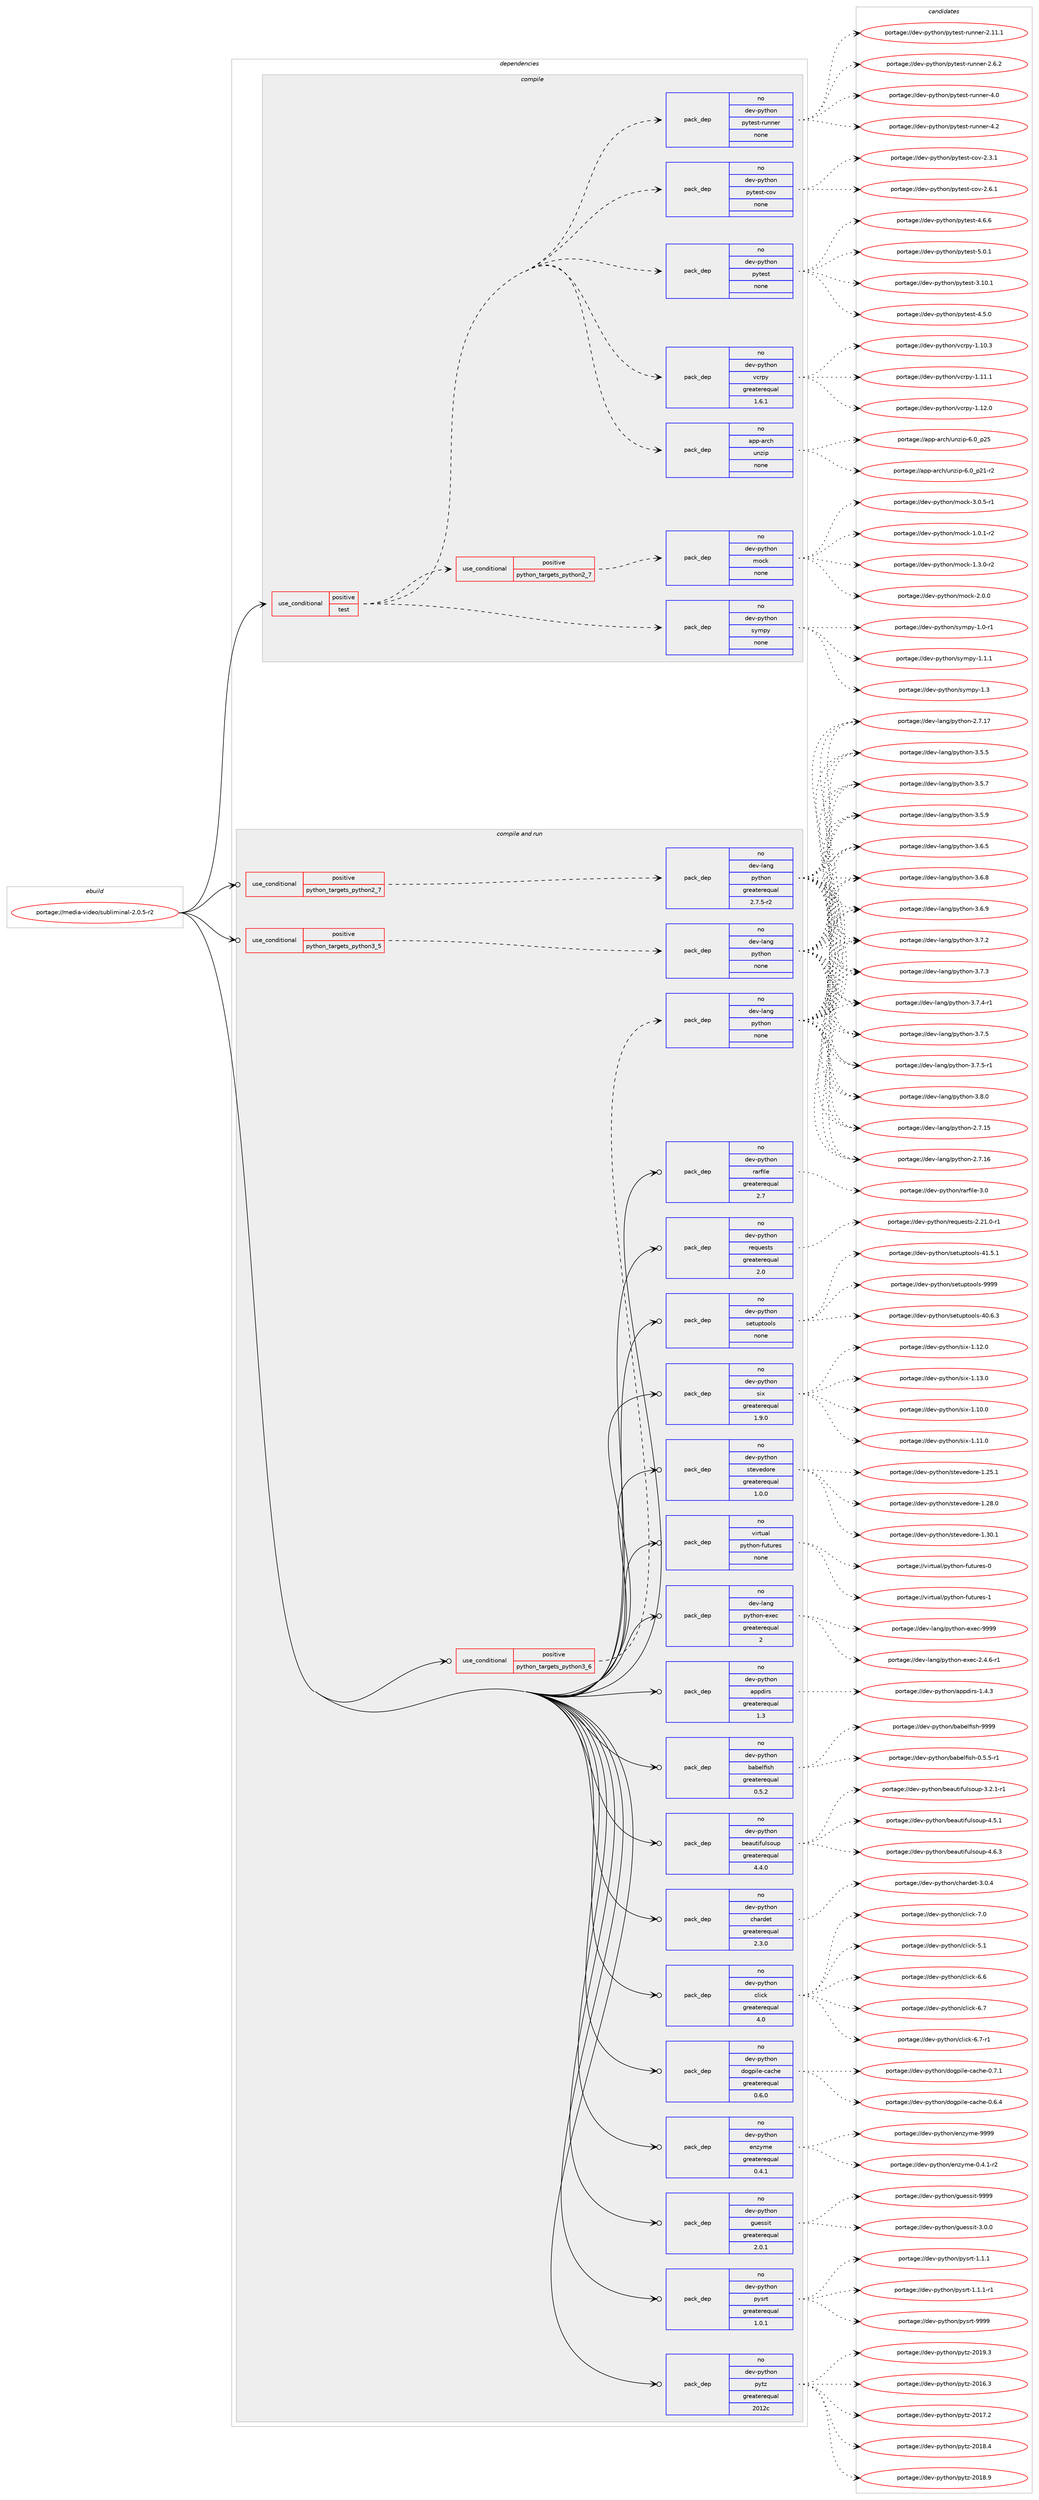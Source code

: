 digraph prolog {

# *************
# Graph options
# *************

newrank=true;
concentrate=true;
compound=true;
graph [rankdir=LR,fontname=Helvetica,fontsize=10,ranksep=1.5];#, ranksep=2.5, nodesep=0.2];
edge  [arrowhead=vee];
node  [fontname=Helvetica,fontsize=10];

# **********
# The ebuild
# **********

subgraph cluster_leftcol {
color=gray;
rank=same;
label=<<i>ebuild</i>>;
id [label="portage://media-video/subliminal-2.0.5-r2", color=red, width=4, href="../media-video/subliminal-2.0.5-r2.svg"];
}

# ****************
# The dependencies
# ****************

subgraph cluster_midcol {
color=gray;
label=<<i>dependencies</i>>;
subgraph cluster_compile {
fillcolor="#eeeeee";
style=filled;
label=<<i>compile</i>>;
subgraph cond85599 {
dependency343316 [label=<<TABLE BORDER="0" CELLBORDER="1" CELLSPACING="0" CELLPADDING="4"><TR><TD ROWSPAN="3" CELLPADDING="10">use_conditional</TD></TR><TR><TD>positive</TD></TR><TR><TD>test</TD></TR></TABLE>>, shape=none, color=red];
subgraph pack252090 {
dependency343317 [label=<<TABLE BORDER="0" CELLBORDER="1" CELLSPACING="0" CELLPADDING="4" WIDTH="220"><TR><TD ROWSPAN="6" CELLPADDING="30">pack_dep</TD></TR><TR><TD WIDTH="110">no</TD></TR><TR><TD>app-arch</TD></TR><TR><TD>unzip</TD></TR><TR><TD>none</TD></TR><TR><TD></TD></TR></TABLE>>, shape=none, color=blue];
}
dependency343316:e -> dependency343317:w [weight=20,style="dashed",arrowhead="vee"];
subgraph pack252091 {
dependency343318 [label=<<TABLE BORDER="0" CELLBORDER="1" CELLSPACING="0" CELLPADDING="4" WIDTH="220"><TR><TD ROWSPAN="6" CELLPADDING="30">pack_dep</TD></TR><TR><TD WIDTH="110">no</TD></TR><TR><TD>dev-python</TD></TR><TR><TD>vcrpy</TD></TR><TR><TD>greaterequal</TD></TR><TR><TD>1.6.1</TD></TR></TABLE>>, shape=none, color=blue];
}
dependency343316:e -> dependency343318:w [weight=20,style="dashed",arrowhead="vee"];
subgraph pack252092 {
dependency343319 [label=<<TABLE BORDER="0" CELLBORDER="1" CELLSPACING="0" CELLPADDING="4" WIDTH="220"><TR><TD ROWSPAN="6" CELLPADDING="30">pack_dep</TD></TR><TR><TD WIDTH="110">no</TD></TR><TR><TD>dev-python</TD></TR><TR><TD>pytest</TD></TR><TR><TD>none</TD></TR><TR><TD></TD></TR></TABLE>>, shape=none, color=blue];
}
dependency343316:e -> dependency343319:w [weight=20,style="dashed",arrowhead="vee"];
subgraph pack252093 {
dependency343320 [label=<<TABLE BORDER="0" CELLBORDER="1" CELLSPACING="0" CELLPADDING="4" WIDTH="220"><TR><TD ROWSPAN="6" CELLPADDING="30">pack_dep</TD></TR><TR><TD WIDTH="110">no</TD></TR><TR><TD>dev-python</TD></TR><TR><TD>pytest-cov</TD></TR><TR><TD>none</TD></TR><TR><TD></TD></TR></TABLE>>, shape=none, color=blue];
}
dependency343316:e -> dependency343320:w [weight=20,style="dashed",arrowhead="vee"];
subgraph pack252094 {
dependency343321 [label=<<TABLE BORDER="0" CELLBORDER="1" CELLSPACING="0" CELLPADDING="4" WIDTH="220"><TR><TD ROWSPAN="6" CELLPADDING="30">pack_dep</TD></TR><TR><TD WIDTH="110">no</TD></TR><TR><TD>dev-python</TD></TR><TR><TD>pytest-runner</TD></TR><TR><TD>none</TD></TR><TR><TD></TD></TR></TABLE>>, shape=none, color=blue];
}
dependency343316:e -> dependency343321:w [weight=20,style="dashed",arrowhead="vee"];
subgraph pack252095 {
dependency343322 [label=<<TABLE BORDER="0" CELLBORDER="1" CELLSPACING="0" CELLPADDING="4" WIDTH="220"><TR><TD ROWSPAN="6" CELLPADDING="30">pack_dep</TD></TR><TR><TD WIDTH="110">no</TD></TR><TR><TD>dev-python</TD></TR><TR><TD>sympy</TD></TR><TR><TD>none</TD></TR><TR><TD></TD></TR></TABLE>>, shape=none, color=blue];
}
dependency343316:e -> dependency343322:w [weight=20,style="dashed",arrowhead="vee"];
subgraph cond85600 {
dependency343323 [label=<<TABLE BORDER="0" CELLBORDER="1" CELLSPACING="0" CELLPADDING="4"><TR><TD ROWSPAN="3" CELLPADDING="10">use_conditional</TD></TR><TR><TD>positive</TD></TR><TR><TD>python_targets_python2_7</TD></TR></TABLE>>, shape=none, color=red];
subgraph pack252096 {
dependency343324 [label=<<TABLE BORDER="0" CELLBORDER="1" CELLSPACING="0" CELLPADDING="4" WIDTH="220"><TR><TD ROWSPAN="6" CELLPADDING="30">pack_dep</TD></TR><TR><TD WIDTH="110">no</TD></TR><TR><TD>dev-python</TD></TR><TR><TD>mock</TD></TR><TR><TD>none</TD></TR><TR><TD></TD></TR></TABLE>>, shape=none, color=blue];
}
dependency343323:e -> dependency343324:w [weight=20,style="dashed",arrowhead="vee"];
}
dependency343316:e -> dependency343323:w [weight=20,style="dashed",arrowhead="vee"];
}
id:e -> dependency343316:w [weight=20,style="solid",arrowhead="vee"];
}
subgraph cluster_compileandrun {
fillcolor="#eeeeee";
style=filled;
label=<<i>compile and run</i>>;
subgraph cond85601 {
dependency343325 [label=<<TABLE BORDER="0" CELLBORDER="1" CELLSPACING="0" CELLPADDING="4"><TR><TD ROWSPAN="3" CELLPADDING="10">use_conditional</TD></TR><TR><TD>positive</TD></TR><TR><TD>python_targets_python2_7</TD></TR></TABLE>>, shape=none, color=red];
subgraph pack252097 {
dependency343326 [label=<<TABLE BORDER="0" CELLBORDER="1" CELLSPACING="0" CELLPADDING="4" WIDTH="220"><TR><TD ROWSPAN="6" CELLPADDING="30">pack_dep</TD></TR><TR><TD WIDTH="110">no</TD></TR><TR><TD>dev-lang</TD></TR><TR><TD>python</TD></TR><TR><TD>greaterequal</TD></TR><TR><TD>2.7.5-r2</TD></TR></TABLE>>, shape=none, color=blue];
}
dependency343325:e -> dependency343326:w [weight=20,style="dashed",arrowhead="vee"];
}
id:e -> dependency343325:w [weight=20,style="solid",arrowhead="odotvee"];
subgraph cond85602 {
dependency343327 [label=<<TABLE BORDER="0" CELLBORDER="1" CELLSPACING="0" CELLPADDING="4"><TR><TD ROWSPAN="3" CELLPADDING="10">use_conditional</TD></TR><TR><TD>positive</TD></TR><TR><TD>python_targets_python3_5</TD></TR></TABLE>>, shape=none, color=red];
subgraph pack252098 {
dependency343328 [label=<<TABLE BORDER="0" CELLBORDER="1" CELLSPACING="0" CELLPADDING="4" WIDTH="220"><TR><TD ROWSPAN="6" CELLPADDING="30">pack_dep</TD></TR><TR><TD WIDTH="110">no</TD></TR><TR><TD>dev-lang</TD></TR><TR><TD>python</TD></TR><TR><TD>none</TD></TR><TR><TD></TD></TR></TABLE>>, shape=none, color=blue];
}
dependency343327:e -> dependency343328:w [weight=20,style="dashed",arrowhead="vee"];
}
id:e -> dependency343327:w [weight=20,style="solid",arrowhead="odotvee"];
subgraph cond85603 {
dependency343329 [label=<<TABLE BORDER="0" CELLBORDER="1" CELLSPACING="0" CELLPADDING="4"><TR><TD ROWSPAN="3" CELLPADDING="10">use_conditional</TD></TR><TR><TD>positive</TD></TR><TR><TD>python_targets_python3_6</TD></TR></TABLE>>, shape=none, color=red];
subgraph pack252099 {
dependency343330 [label=<<TABLE BORDER="0" CELLBORDER="1" CELLSPACING="0" CELLPADDING="4" WIDTH="220"><TR><TD ROWSPAN="6" CELLPADDING="30">pack_dep</TD></TR><TR><TD WIDTH="110">no</TD></TR><TR><TD>dev-lang</TD></TR><TR><TD>python</TD></TR><TR><TD>none</TD></TR><TR><TD></TD></TR></TABLE>>, shape=none, color=blue];
}
dependency343329:e -> dependency343330:w [weight=20,style="dashed",arrowhead="vee"];
}
id:e -> dependency343329:w [weight=20,style="solid",arrowhead="odotvee"];
subgraph pack252100 {
dependency343331 [label=<<TABLE BORDER="0" CELLBORDER="1" CELLSPACING="0" CELLPADDING="4" WIDTH="220"><TR><TD ROWSPAN="6" CELLPADDING="30">pack_dep</TD></TR><TR><TD WIDTH="110">no</TD></TR><TR><TD>dev-lang</TD></TR><TR><TD>python-exec</TD></TR><TR><TD>greaterequal</TD></TR><TR><TD>2</TD></TR></TABLE>>, shape=none, color=blue];
}
id:e -> dependency343331:w [weight=20,style="solid",arrowhead="odotvee"];
subgraph pack252101 {
dependency343332 [label=<<TABLE BORDER="0" CELLBORDER="1" CELLSPACING="0" CELLPADDING="4" WIDTH="220"><TR><TD ROWSPAN="6" CELLPADDING="30">pack_dep</TD></TR><TR><TD WIDTH="110">no</TD></TR><TR><TD>dev-python</TD></TR><TR><TD>appdirs</TD></TR><TR><TD>greaterequal</TD></TR><TR><TD>1.3</TD></TR></TABLE>>, shape=none, color=blue];
}
id:e -> dependency343332:w [weight=20,style="solid",arrowhead="odotvee"];
subgraph pack252102 {
dependency343333 [label=<<TABLE BORDER="0" CELLBORDER="1" CELLSPACING="0" CELLPADDING="4" WIDTH="220"><TR><TD ROWSPAN="6" CELLPADDING="30">pack_dep</TD></TR><TR><TD WIDTH="110">no</TD></TR><TR><TD>dev-python</TD></TR><TR><TD>babelfish</TD></TR><TR><TD>greaterequal</TD></TR><TR><TD>0.5.2</TD></TR></TABLE>>, shape=none, color=blue];
}
id:e -> dependency343333:w [weight=20,style="solid",arrowhead="odotvee"];
subgraph pack252103 {
dependency343334 [label=<<TABLE BORDER="0" CELLBORDER="1" CELLSPACING="0" CELLPADDING="4" WIDTH="220"><TR><TD ROWSPAN="6" CELLPADDING="30">pack_dep</TD></TR><TR><TD WIDTH="110">no</TD></TR><TR><TD>dev-python</TD></TR><TR><TD>beautifulsoup</TD></TR><TR><TD>greaterequal</TD></TR><TR><TD>4.4.0</TD></TR></TABLE>>, shape=none, color=blue];
}
id:e -> dependency343334:w [weight=20,style="solid",arrowhead="odotvee"];
subgraph pack252104 {
dependency343335 [label=<<TABLE BORDER="0" CELLBORDER="1" CELLSPACING="0" CELLPADDING="4" WIDTH="220"><TR><TD ROWSPAN="6" CELLPADDING="30">pack_dep</TD></TR><TR><TD WIDTH="110">no</TD></TR><TR><TD>dev-python</TD></TR><TR><TD>chardet</TD></TR><TR><TD>greaterequal</TD></TR><TR><TD>2.3.0</TD></TR></TABLE>>, shape=none, color=blue];
}
id:e -> dependency343335:w [weight=20,style="solid",arrowhead="odotvee"];
subgraph pack252105 {
dependency343336 [label=<<TABLE BORDER="0" CELLBORDER="1" CELLSPACING="0" CELLPADDING="4" WIDTH="220"><TR><TD ROWSPAN="6" CELLPADDING="30">pack_dep</TD></TR><TR><TD WIDTH="110">no</TD></TR><TR><TD>dev-python</TD></TR><TR><TD>click</TD></TR><TR><TD>greaterequal</TD></TR><TR><TD>4.0</TD></TR></TABLE>>, shape=none, color=blue];
}
id:e -> dependency343336:w [weight=20,style="solid",arrowhead="odotvee"];
subgraph pack252106 {
dependency343337 [label=<<TABLE BORDER="0" CELLBORDER="1" CELLSPACING="0" CELLPADDING="4" WIDTH="220"><TR><TD ROWSPAN="6" CELLPADDING="30">pack_dep</TD></TR><TR><TD WIDTH="110">no</TD></TR><TR><TD>dev-python</TD></TR><TR><TD>dogpile-cache</TD></TR><TR><TD>greaterequal</TD></TR><TR><TD>0.6.0</TD></TR></TABLE>>, shape=none, color=blue];
}
id:e -> dependency343337:w [weight=20,style="solid",arrowhead="odotvee"];
subgraph pack252107 {
dependency343338 [label=<<TABLE BORDER="0" CELLBORDER="1" CELLSPACING="0" CELLPADDING="4" WIDTH="220"><TR><TD ROWSPAN="6" CELLPADDING="30">pack_dep</TD></TR><TR><TD WIDTH="110">no</TD></TR><TR><TD>dev-python</TD></TR><TR><TD>enzyme</TD></TR><TR><TD>greaterequal</TD></TR><TR><TD>0.4.1</TD></TR></TABLE>>, shape=none, color=blue];
}
id:e -> dependency343338:w [weight=20,style="solid",arrowhead="odotvee"];
subgraph pack252108 {
dependency343339 [label=<<TABLE BORDER="0" CELLBORDER="1" CELLSPACING="0" CELLPADDING="4" WIDTH="220"><TR><TD ROWSPAN="6" CELLPADDING="30">pack_dep</TD></TR><TR><TD WIDTH="110">no</TD></TR><TR><TD>dev-python</TD></TR><TR><TD>guessit</TD></TR><TR><TD>greaterequal</TD></TR><TR><TD>2.0.1</TD></TR></TABLE>>, shape=none, color=blue];
}
id:e -> dependency343339:w [weight=20,style="solid",arrowhead="odotvee"];
subgraph pack252109 {
dependency343340 [label=<<TABLE BORDER="0" CELLBORDER="1" CELLSPACING="0" CELLPADDING="4" WIDTH="220"><TR><TD ROWSPAN="6" CELLPADDING="30">pack_dep</TD></TR><TR><TD WIDTH="110">no</TD></TR><TR><TD>dev-python</TD></TR><TR><TD>pysrt</TD></TR><TR><TD>greaterequal</TD></TR><TR><TD>1.0.1</TD></TR></TABLE>>, shape=none, color=blue];
}
id:e -> dependency343340:w [weight=20,style="solid",arrowhead="odotvee"];
subgraph pack252110 {
dependency343341 [label=<<TABLE BORDER="0" CELLBORDER="1" CELLSPACING="0" CELLPADDING="4" WIDTH="220"><TR><TD ROWSPAN="6" CELLPADDING="30">pack_dep</TD></TR><TR><TD WIDTH="110">no</TD></TR><TR><TD>dev-python</TD></TR><TR><TD>pytz</TD></TR><TR><TD>greaterequal</TD></TR><TR><TD>2012c</TD></TR></TABLE>>, shape=none, color=blue];
}
id:e -> dependency343341:w [weight=20,style="solid",arrowhead="odotvee"];
subgraph pack252111 {
dependency343342 [label=<<TABLE BORDER="0" CELLBORDER="1" CELLSPACING="0" CELLPADDING="4" WIDTH="220"><TR><TD ROWSPAN="6" CELLPADDING="30">pack_dep</TD></TR><TR><TD WIDTH="110">no</TD></TR><TR><TD>dev-python</TD></TR><TR><TD>rarfile</TD></TR><TR><TD>greaterequal</TD></TR><TR><TD>2.7</TD></TR></TABLE>>, shape=none, color=blue];
}
id:e -> dependency343342:w [weight=20,style="solid",arrowhead="odotvee"];
subgraph pack252112 {
dependency343343 [label=<<TABLE BORDER="0" CELLBORDER="1" CELLSPACING="0" CELLPADDING="4" WIDTH="220"><TR><TD ROWSPAN="6" CELLPADDING="30">pack_dep</TD></TR><TR><TD WIDTH="110">no</TD></TR><TR><TD>dev-python</TD></TR><TR><TD>requests</TD></TR><TR><TD>greaterequal</TD></TR><TR><TD>2.0</TD></TR></TABLE>>, shape=none, color=blue];
}
id:e -> dependency343343:w [weight=20,style="solid",arrowhead="odotvee"];
subgraph pack252113 {
dependency343344 [label=<<TABLE BORDER="0" CELLBORDER="1" CELLSPACING="0" CELLPADDING="4" WIDTH="220"><TR><TD ROWSPAN="6" CELLPADDING="30">pack_dep</TD></TR><TR><TD WIDTH="110">no</TD></TR><TR><TD>dev-python</TD></TR><TR><TD>setuptools</TD></TR><TR><TD>none</TD></TR><TR><TD></TD></TR></TABLE>>, shape=none, color=blue];
}
id:e -> dependency343344:w [weight=20,style="solid",arrowhead="odotvee"];
subgraph pack252114 {
dependency343345 [label=<<TABLE BORDER="0" CELLBORDER="1" CELLSPACING="0" CELLPADDING="4" WIDTH="220"><TR><TD ROWSPAN="6" CELLPADDING="30">pack_dep</TD></TR><TR><TD WIDTH="110">no</TD></TR><TR><TD>dev-python</TD></TR><TR><TD>six</TD></TR><TR><TD>greaterequal</TD></TR><TR><TD>1.9.0</TD></TR></TABLE>>, shape=none, color=blue];
}
id:e -> dependency343345:w [weight=20,style="solid",arrowhead="odotvee"];
subgraph pack252115 {
dependency343346 [label=<<TABLE BORDER="0" CELLBORDER="1" CELLSPACING="0" CELLPADDING="4" WIDTH="220"><TR><TD ROWSPAN="6" CELLPADDING="30">pack_dep</TD></TR><TR><TD WIDTH="110">no</TD></TR><TR><TD>dev-python</TD></TR><TR><TD>stevedore</TD></TR><TR><TD>greaterequal</TD></TR><TR><TD>1.0.0</TD></TR></TABLE>>, shape=none, color=blue];
}
id:e -> dependency343346:w [weight=20,style="solid",arrowhead="odotvee"];
subgraph pack252116 {
dependency343347 [label=<<TABLE BORDER="0" CELLBORDER="1" CELLSPACING="0" CELLPADDING="4" WIDTH="220"><TR><TD ROWSPAN="6" CELLPADDING="30">pack_dep</TD></TR><TR><TD WIDTH="110">no</TD></TR><TR><TD>virtual</TD></TR><TR><TD>python-futures</TD></TR><TR><TD>none</TD></TR><TR><TD></TD></TR></TABLE>>, shape=none, color=blue];
}
id:e -> dependency343347:w [weight=20,style="solid",arrowhead="odotvee"];
}
subgraph cluster_run {
fillcolor="#eeeeee";
style=filled;
label=<<i>run</i>>;
}
}

# **************
# The candidates
# **************

subgraph cluster_choices {
rank=same;
color=gray;
label=<<i>candidates</i>>;

subgraph choice252090 {
color=black;
nodesep=1;
choiceportage9711211245971149910447117110122105112455446489511250494511450 [label="portage://app-arch/unzip-6.0_p21-r2", color=red, width=4,href="../app-arch/unzip-6.0_p21-r2.svg"];
choiceportage971121124597114991044711711012210511245544648951125053 [label="portage://app-arch/unzip-6.0_p25", color=red, width=4,href="../app-arch/unzip-6.0_p25.svg"];
dependency343317:e -> choiceportage9711211245971149910447117110122105112455446489511250494511450:w [style=dotted,weight="100"];
dependency343317:e -> choiceportage971121124597114991044711711012210511245544648951125053:w [style=dotted,weight="100"];
}
subgraph choice252091 {
color=black;
nodesep=1;
choiceportage10010111845112121116104111110471189911411212145494649484651 [label="portage://dev-python/vcrpy-1.10.3", color=red, width=4,href="../dev-python/vcrpy-1.10.3.svg"];
choiceportage10010111845112121116104111110471189911411212145494649494649 [label="portage://dev-python/vcrpy-1.11.1", color=red, width=4,href="../dev-python/vcrpy-1.11.1.svg"];
choiceportage10010111845112121116104111110471189911411212145494649504648 [label="portage://dev-python/vcrpy-1.12.0", color=red, width=4,href="../dev-python/vcrpy-1.12.0.svg"];
dependency343318:e -> choiceportage10010111845112121116104111110471189911411212145494649484651:w [style=dotted,weight="100"];
dependency343318:e -> choiceportage10010111845112121116104111110471189911411212145494649494649:w [style=dotted,weight="100"];
dependency343318:e -> choiceportage10010111845112121116104111110471189911411212145494649504648:w [style=dotted,weight="100"];
}
subgraph choice252092 {
color=black;
nodesep=1;
choiceportage100101118451121211161041111104711212111610111511645514649484649 [label="portage://dev-python/pytest-3.10.1", color=red, width=4,href="../dev-python/pytest-3.10.1.svg"];
choiceportage1001011184511212111610411111047112121116101115116455246534648 [label="portage://dev-python/pytest-4.5.0", color=red, width=4,href="../dev-python/pytest-4.5.0.svg"];
choiceportage1001011184511212111610411111047112121116101115116455246544654 [label="portage://dev-python/pytest-4.6.6", color=red, width=4,href="../dev-python/pytest-4.6.6.svg"];
choiceportage1001011184511212111610411111047112121116101115116455346484649 [label="portage://dev-python/pytest-5.0.1", color=red, width=4,href="../dev-python/pytest-5.0.1.svg"];
dependency343319:e -> choiceportage100101118451121211161041111104711212111610111511645514649484649:w [style=dotted,weight="100"];
dependency343319:e -> choiceportage1001011184511212111610411111047112121116101115116455246534648:w [style=dotted,weight="100"];
dependency343319:e -> choiceportage1001011184511212111610411111047112121116101115116455246544654:w [style=dotted,weight="100"];
dependency343319:e -> choiceportage1001011184511212111610411111047112121116101115116455346484649:w [style=dotted,weight="100"];
}
subgraph choice252093 {
color=black;
nodesep=1;
choiceportage10010111845112121116104111110471121211161011151164599111118455046514649 [label="portage://dev-python/pytest-cov-2.3.1", color=red, width=4,href="../dev-python/pytest-cov-2.3.1.svg"];
choiceportage10010111845112121116104111110471121211161011151164599111118455046544649 [label="portage://dev-python/pytest-cov-2.6.1", color=red, width=4,href="../dev-python/pytest-cov-2.6.1.svg"];
dependency343320:e -> choiceportage10010111845112121116104111110471121211161011151164599111118455046514649:w [style=dotted,weight="100"];
dependency343320:e -> choiceportage10010111845112121116104111110471121211161011151164599111118455046544649:w [style=dotted,weight="100"];
}
subgraph choice252094 {
color=black;
nodesep=1;
choiceportage10010111845112121116104111110471121211161011151164511411711011010111445504649494649 [label="portage://dev-python/pytest-runner-2.11.1", color=red, width=4,href="../dev-python/pytest-runner-2.11.1.svg"];
choiceportage100101118451121211161041111104711212111610111511645114117110110101114455046544650 [label="portage://dev-python/pytest-runner-2.6.2", color=red, width=4,href="../dev-python/pytest-runner-2.6.2.svg"];
choiceportage10010111845112121116104111110471121211161011151164511411711011010111445524648 [label="portage://dev-python/pytest-runner-4.0", color=red, width=4,href="../dev-python/pytest-runner-4.0.svg"];
choiceportage10010111845112121116104111110471121211161011151164511411711011010111445524650 [label="portage://dev-python/pytest-runner-4.2", color=red, width=4,href="../dev-python/pytest-runner-4.2.svg"];
dependency343321:e -> choiceportage10010111845112121116104111110471121211161011151164511411711011010111445504649494649:w [style=dotted,weight="100"];
dependency343321:e -> choiceportage100101118451121211161041111104711212111610111511645114117110110101114455046544650:w [style=dotted,weight="100"];
dependency343321:e -> choiceportage10010111845112121116104111110471121211161011151164511411711011010111445524648:w [style=dotted,weight="100"];
dependency343321:e -> choiceportage10010111845112121116104111110471121211161011151164511411711011010111445524650:w [style=dotted,weight="100"];
}
subgraph choice252095 {
color=black;
nodesep=1;
choiceportage1001011184511212111610411111047115121109112121454946484511449 [label="portage://dev-python/sympy-1.0-r1", color=red, width=4,href="../dev-python/sympy-1.0-r1.svg"];
choiceportage1001011184511212111610411111047115121109112121454946494649 [label="portage://dev-python/sympy-1.1.1", color=red, width=4,href="../dev-python/sympy-1.1.1.svg"];
choiceportage100101118451121211161041111104711512110911212145494651 [label="portage://dev-python/sympy-1.3", color=red, width=4,href="../dev-python/sympy-1.3.svg"];
dependency343322:e -> choiceportage1001011184511212111610411111047115121109112121454946484511449:w [style=dotted,weight="100"];
dependency343322:e -> choiceportage1001011184511212111610411111047115121109112121454946494649:w [style=dotted,weight="100"];
dependency343322:e -> choiceportage100101118451121211161041111104711512110911212145494651:w [style=dotted,weight="100"];
}
subgraph choice252096 {
color=black;
nodesep=1;
choiceportage1001011184511212111610411111047109111991074549464846494511450 [label="portage://dev-python/mock-1.0.1-r2", color=red, width=4,href="../dev-python/mock-1.0.1-r2.svg"];
choiceportage1001011184511212111610411111047109111991074549465146484511450 [label="portage://dev-python/mock-1.3.0-r2", color=red, width=4,href="../dev-python/mock-1.3.0-r2.svg"];
choiceportage100101118451121211161041111104710911199107455046484648 [label="portage://dev-python/mock-2.0.0", color=red, width=4,href="../dev-python/mock-2.0.0.svg"];
choiceportage1001011184511212111610411111047109111991074551464846534511449 [label="portage://dev-python/mock-3.0.5-r1", color=red, width=4,href="../dev-python/mock-3.0.5-r1.svg"];
dependency343324:e -> choiceportage1001011184511212111610411111047109111991074549464846494511450:w [style=dotted,weight="100"];
dependency343324:e -> choiceportage1001011184511212111610411111047109111991074549465146484511450:w [style=dotted,weight="100"];
dependency343324:e -> choiceportage100101118451121211161041111104710911199107455046484648:w [style=dotted,weight="100"];
dependency343324:e -> choiceportage1001011184511212111610411111047109111991074551464846534511449:w [style=dotted,weight="100"];
}
subgraph choice252097 {
color=black;
nodesep=1;
choiceportage10010111845108971101034711212111610411111045504655464953 [label="portage://dev-lang/python-2.7.15", color=red, width=4,href="../dev-lang/python-2.7.15.svg"];
choiceportage10010111845108971101034711212111610411111045504655464954 [label="portage://dev-lang/python-2.7.16", color=red, width=4,href="../dev-lang/python-2.7.16.svg"];
choiceportage10010111845108971101034711212111610411111045504655464955 [label="portage://dev-lang/python-2.7.17", color=red, width=4,href="../dev-lang/python-2.7.17.svg"];
choiceportage100101118451089711010347112121116104111110455146534653 [label="portage://dev-lang/python-3.5.5", color=red, width=4,href="../dev-lang/python-3.5.5.svg"];
choiceportage100101118451089711010347112121116104111110455146534655 [label="portage://dev-lang/python-3.5.7", color=red, width=4,href="../dev-lang/python-3.5.7.svg"];
choiceportage100101118451089711010347112121116104111110455146534657 [label="portage://dev-lang/python-3.5.9", color=red, width=4,href="../dev-lang/python-3.5.9.svg"];
choiceportage100101118451089711010347112121116104111110455146544653 [label="portage://dev-lang/python-3.6.5", color=red, width=4,href="../dev-lang/python-3.6.5.svg"];
choiceportage100101118451089711010347112121116104111110455146544656 [label="portage://dev-lang/python-3.6.8", color=red, width=4,href="../dev-lang/python-3.6.8.svg"];
choiceportage100101118451089711010347112121116104111110455146544657 [label="portage://dev-lang/python-3.6.9", color=red, width=4,href="../dev-lang/python-3.6.9.svg"];
choiceportage100101118451089711010347112121116104111110455146554650 [label="portage://dev-lang/python-3.7.2", color=red, width=4,href="../dev-lang/python-3.7.2.svg"];
choiceportage100101118451089711010347112121116104111110455146554651 [label="portage://dev-lang/python-3.7.3", color=red, width=4,href="../dev-lang/python-3.7.3.svg"];
choiceportage1001011184510897110103471121211161041111104551465546524511449 [label="portage://dev-lang/python-3.7.4-r1", color=red, width=4,href="../dev-lang/python-3.7.4-r1.svg"];
choiceportage100101118451089711010347112121116104111110455146554653 [label="portage://dev-lang/python-3.7.5", color=red, width=4,href="../dev-lang/python-3.7.5.svg"];
choiceportage1001011184510897110103471121211161041111104551465546534511449 [label="portage://dev-lang/python-3.7.5-r1", color=red, width=4,href="../dev-lang/python-3.7.5-r1.svg"];
choiceportage100101118451089711010347112121116104111110455146564648 [label="portage://dev-lang/python-3.8.0", color=red, width=4,href="../dev-lang/python-3.8.0.svg"];
dependency343326:e -> choiceportage10010111845108971101034711212111610411111045504655464953:w [style=dotted,weight="100"];
dependency343326:e -> choiceportage10010111845108971101034711212111610411111045504655464954:w [style=dotted,weight="100"];
dependency343326:e -> choiceportage10010111845108971101034711212111610411111045504655464955:w [style=dotted,weight="100"];
dependency343326:e -> choiceportage100101118451089711010347112121116104111110455146534653:w [style=dotted,weight="100"];
dependency343326:e -> choiceportage100101118451089711010347112121116104111110455146534655:w [style=dotted,weight="100"];
dependency343326:e -> choiceportage100101118451089711010347112121116104111110455146534657:w [style=dotted,weight="100"];
dependency343326:e -> choiceportage100101118451089711010347112121116104111110455146544653:w [style=dotted,weight="100"];
dependency343326:e -> choiceportage100101118451089711010347112121116104111110455146544656:w [style=dotted,weight="100"];
dependency343326:e -> choiceportage100101118451089711010347112121116104111110455146544657:w [style=dotted,weight="100"];
dependency343326:e -> choiceportage100101118451089711010347112121116104111110455146554650:w [style=dotted,weight="100"];
dependency343326:e -> choiceportage100101118451089711010347112121116104111110455146554651:w [style=dotted,weight="100"];
dependency343326:e -> choiceportage1001011184510897110103471121211161041111104551465546524511449:w [style=dotted,weight="100"];
dependency343326:e -> choiceportage100101118451089711010347112121116104111110455146554653:w [style=dotted,weight="100"];
dependency343326:e -> choiceportage1001011184510897110103471121211161041111104551465546534511449:w [style=dotted,weight="100"];
dependency343326:e -> choiceportage100101118451089711010347112121116104111110455146564648:w [style=dotted,weight="100"];
}
subgraph choice252098 {
color=black;
nodesep=1;
choiceportage10010111845108971101034711212111610411111045504655464953 [label="portage://dev-lang/python-2.7.15", color=red, width=4,href="../dev-lang/python-2.7.15.svg"];
choiceportage10010111845108971101034711212111610411111045504655464954 [label="portage://dev-lang/python-2.7.16", color=red, width=4,href="../dev-lang/python-2.7.16.svg"];
choiceportage10010111845108971101034711212111610411111045504655464955 [label="portage://dev-lang/python-2.7.17", color=red, width=4,href="../dev-lang/python-2.7.17.svg"];
choiceportage100101118451089711010347112121116104111110455146534653 [label="portage://dev-lang/python-3.5.5", color=red, width=4,href="../dev-lang/python-3.5.5.svg"];
choiceportage100101118451089711010347112121116104111110455146534655 [label="portage://dev-lang/python-3.5.7", color=red, width=4,href="../dev-lang/python-3.5.7.svg"];
choiceportage100101118451089711010347112121116104111110455146534657 [label="portage://dev-lang/python-3.5.9", color=red, width=4,href="../dev-lang/python-3.5.9.svg"];
choiceportage100101118451089711010347112121116104111110455146544653 [label="portage://dev-lang/python-3.6.5", color=red, width=4,href="../dev-lang/python-3.6.5.svg"];
choiceportage100101118451089711010347112121116104111110455146544656 [label="portage://dev-lang/python-3.6.8", color=red, width=4,href="../dev-lang/python-3.6.8.svg"];
choiceportage100101118451089711010347112121116104111110455146544657 [label="portage://dev-lang/python-3.6.9", color=red, width=4,href="../dev-lang/python-3.6.9.svg"];
choiceportage100101118451089711010347112121116104111110455146554650 [label="portage://dev-lang/python-3.7.2", color=red, width=4,href="../dev-lang/python-3.7.2.svg"];
choiceportage100101118451089711010347112121116104111110455146554651 [label="portage://dev-lang/python-3.7.3", color=red, width=4,href="../dev-lang/python-3.7.3.svg"];
choiceportage1001011184510897110103471121211161041111104551465546524511449 [label="portage://dev-lang/python-3.7.4-r1", color=red, width=4,href="../dev-lang/python-3.7.4-r1.svg"];
choiceportage100101118451089711010347112121116104111110455146554653 [label="portage://dev-lang/python-3.7.5", color=red, width=4,href="../dev-lang/python-3.7.5.svg"];
choiceportage1001011184510897110103471121211161041111104551465546534511449 [label="portage://dev-lang/python-3.7.5-r1", color=red, width=4,href="../dev-lang/python-3.7.5-r1.svg"];
choiceportage100101118451089711010347112121116104111110455146564648 [label="portage://dev-lang/python-3.8.0", color=red, width=4,href="../dev-lang/python-3.8.0.svg"];
dependency343328:e -> choiceportage10010111845108971101034711212111610411111045504655464953:w [style=dotted,weight="100"];
dependency343328:e -> choiceportage10010111845108971101034711212111610411111045504655464954:w [style=dotted,weight="100"];
dependency343328:e -> choiceportage10010111845108971101034711212111610411111045504655464955:w [style=dotted,weight="100"];
dependency343328:e -> choiceportage100101118451089711010347112121116104111110455146534653:w [style=dotted,weight="100"];
dependency343328:e -> choiceportage100101118451089711010347112121116104111110455146534655:w [style=dotted,weight="100"];
dependency343328:e -> choiceportage100101118451089711010347112121116104111110455146534657:w [style=dotted,weight="100"];
dependency343328:e -> choiceportage100101118451089711010347112121116104111110455146544653:w [style=dotted,weight="100"];
dependency343328:e -> choiceportage100101118451089711010347112121116104111110455146544656:w [style=dotted,weight="100"];
dependency343328:e -> choiceportage100101118451089711010347112121116104111110455146544657:w [style=dotted,weight="100"];
dependency343328:e -> choiceportage100101118451089711010347112121116104111110455146554650:w [style=dotted,weight="100"];
dependency343328:e -> choiceportage100101118451089711010347112121116104111110455146554651:w [style=dotted,weight="100"];
dependency343328:e -> choiceportage1001011184510897110103471121211161041111104551465546524511449:w [style=dotted,weight="100"];
dependency343328:e -> choiceportage100101118451089711010347112121116104111110455146554653:w [style=dotted,weight="100"];
dependency343328:e -> choiceportage1001011184510897110103471121211161041111104551465546534511449:w [style=dotted,weight="100"];
dependency343328:e -> choiceportage100101118451089711010347112121116104111110455146564648:w [style=dotted,weight="100"];
}
subgraph choice252099 {
color=black;
nodesep=1;
choiceportage10010111845108971101034711212111610411111045504655464953 [label="portage://dev-lang/python-2.7.15", color=red, width=4,href="../dev-lang/python-2.7.15.svg"];
choiceportage10010111845108971101034711212111610411111045504655464954 [label="portage://dev-lang/python-2.7.16", color=red, width=4,href="../dev-lang/python-2.7.16.svg"];
choiceportage10010111845108971101034711212111610411111045504655464955 [label="portage://dev-lang/python-2.7.17", color=red, width=4,href="../dev-lang/python-2.7.17.svg"];
choiceportage100101118451089711010347112121116104111110455146534653 [label="portage://dev-lang/python-3.5.5", color=red, width=4,href="../dev-lang/python-3.5.5.svg"];
choiceportage100101118451089711010347112121116104111110455146534655 [label="portage://dev-lang/python-3.5.7", color=red, width=4,href="../dev-lang/python-3.5.7.svg"];
choiceportage100101118451089711010347112121116104111110455146534657 [label="portage://dev-lang/python-3.5.9", color=red, width=4,href="../dev-lang/python-3.5.9.svg"];
choiceportage100101118451089711010347112121116104111110455146544653 [label="portage://dev-lang/python-3.6.5", color=red, width=4,href="../dev-lang/python-3.6.5.svg"];
choiceportage100101118451089711010347112121116104111110455146544656 [label="portage://dev-lang/python-3.6.8", color=red, width=4,href="../dev-lang/python-3.6.8.svg"];
choiceportage100101118451089711010347112121116104111110455146544657 [label="portage://dev-lang/python-3.6.9", color=red, width=4,href="../dev-lang/python-3.6.9.svg"];
choiceportage100101118451089711010347112121116104111110455146554650 [label="portage://dev-lang/python-3.7.2", color=red, width=4,href="../dev-lang/python-3.7.2.svg"];
choiceportage100101118451089711010347112121116104111110455146554651 [label="portage://dev-lang/python-3.7.3", color=red, width=4,href="../dev-lang/python-3.7.3.svg"];
choiceportage1001011184510897110103471121211161041111104551465546524511449 [label="portage://dev-lang/python-3.7.4-r1", color=red, width=4,href="../dev-lang/python-3.7.4-r1.svg"];
choiceportage100101118451089711010347112121116104111110455146554653 [label="portage://dev-lang/python-3.7.5", color=red, width=4,href="../dev-lang/python-3.7.5.svg"];
choiceportage1001011184510897110103471121211161041111104551465546534511449 [label="portage://dev-lang/python-3.7.5-r1", color=red, width=4,href="../dev-lang/python-3.7.5-r1.svg"];
choiceportage100101118451089711010347112121116104111110455146564648 [label="portage://dev-lang/python-3.8.0", color=red, width=4,href="../dev-lang/python-3.8.0.svg"];
dependency343330:e -> choiceportage10010111845108971101034711212111610411111045504655464953:w [style=dotted,weight="100"];
dependency343330:e -> choiceportage10010111845108971101034711212111610411111045504655464954:w [style=dotted,weight="100"];
dependency343330:e -> choiceportage10010111845108971101034711212111610411111045504655464955:w [style=dotted,weight="100"];
dependency343330:e -> choiceportage100101118451089711010347112121116104111110455146534653:w [style=dotted,weight="100"];
dependency343330:e -> choiceportage100101118451089711010347112121116104111110455146534655:w [style=dotted,weight="100"];
dependency343330:e -> choiceportage100101118451089711010347112121116104111110455146534657:w [style=dotted,weight="100"];
dependency343330:e -> choiceportage100101118451089711010347112121116104111110455146544653:w [style=dotted,weight="100"];
dependency343330:e -> choiceportage100101118451089711010347112121116104111110455146544656:w [style=dotted,weight="100"];
dependency343330:e -> choiceportage100101118451089711010347112121116104111110455146544657:w [style=dotted,weight="100"];
dependency343330:e -> choiceportage100101118451089711010347112121116104111110455146554650:w [style=dotted,weight="100"];
dependency343330:e -> choiceportage100101118451089711010347112121116104111110455146554651:w [style=dotted,weight="100"];
dependency343330:e -> choiceportage1001011184510897110103471121211161041111104551465546524511449:w [style=dotted,weight="100"];
dependency343330:e -> choiceportage100101118451089711010347112121116104111110455146554653:w [style=dotted,weight="100"];
dependency343330:e -> choiceportage1001011184510897110103471121211161041111104551465546534511449:w [style=dotted,weight="100"];
dependency343330:e -> choiceportage100101118451089711010347112121116104111110455146564648:w [style=dotted,weight="100"];
}
subgraph choice252100 {
color=black;
nodesep=1;
choiceportage10010111845108971101034711212111610411111045101120101994550465246544511449 [label="portage://dev-lang/python-exec-2.4.6-r1", color=red, width=4,href="../dev-lang/python-exec-2.4.6-r1.svg"];
choiceportage10010111845108971101034711212111610411111045101120101994557575757 [label="portage://dev-lang/python-exec-9999", color=red, width=4,href="../dev-lang/python-exec-9999.svg"];
dependency343331:e -> choiceportage10010111845108971101034711212111610411111045101120101994550465246544511449:w [style=dotted,weight="100"];
dependency343331:e -> choiceportage10010111845108971101034711212111610411111045101120101994557575757:w [style=dotted,weight="100"];
}
subgraph choice252101 {
color=black;
nodesep=1;
choiceportage100101118451121211161041111104797112112100105114115454946524651 [label="portage://dev-python/appdirs-1.4.3", color=red, width=4,href="../dev-python/appdirs-1.4.3.svg"];
dependency343332:e -> choiceportage100101118451121211161041111104797112112100105114115454946524651:w [style=dotted,weight="100"];
}
subgraph choice252102 {
color=black;
nodesep=1;
choiceportage10010111845112121116104111110479897981011081021051151044548465346534511449 [label="portage://dev-python/babelfish-0.5.5-r1", color=red, width=4,href="../dev-python/babelfish-0.5.5-r1.svg"];
choiceportage10010111845112121116104111110479897981011081021051151044557575757 [label="portage://dev-python/babelfish-9999", color=red, width=4,href="../dev-python/babelfish-9999.svg"];
dependency343333:e -> choiceportage10010111845112121116104111110479897981011081021051151044548465346534511449:w [style=dotted,weight="100"];
dependency343333:e -> choiceportage10010111845112121116104111110479897981011081021051151044557575757:w [style=dotted,weight="100"];
}
subgraph choice252103 {
color=black;
nodesep=1;
choiceportage100101118451121211161041111104798101971171161051021171081151111171124551465046494511449 [label="portage://dev-python/beautifulsoup-3.2.1-r1", color=red, width=4,href="../dev-python/beautifulsoup-3.2.1-r1.svg"];
choiceportage10010111845112121116104111110479810197117116105102117108115111117112455246534649 [label="portage://dev-python/beautifulsoup-4.5.1", color=red, width=4,href="../dev-python/beautifulsoup-4.5.1.svg"];
choiceportage10010111845112121116104111110479810197117116105102117108115111117112455246544651 [label="portage://dev-python/beautifulsoup-4.6.3", color=red, width=4,href="../dev-python/beautifulsoup-4.6.3.svg"];
dependency343334:e -> choiceportage100101118451121211161041111104798101971171161051021171081151111171124551465046494511449:w [style=dotted,weight="100"];
dependency343334:e -> choiceportage10010111845112121116104111110479810197117116105102117108115111117112455246534649:w [style=dotted,weight="100"];
dependency343334:e -> choiceportage10010111845112121116104111110479810197117116105102117108115111117112455246544651:w [style=dotted,weight="100"];
}
subgraph choice252104 {
color=black;
nodesep=1;
choiceportage10010111845112121116104111110479910497114100101116455146484652 [label="portage://dev-python/chardet-3.0.4", color=red, width=4,href="../dev-python/chardet-3.0.4.svg"];
dependency343335:e -> choiceportage10010111845112121116104111110479910497114100101116455146484652:w [style=dotted,weight="100"];
}
subgraph choice252105 {
color=black;
nodesep=1;
choiceportage1001011184511212111610411111047991081059910745534649 [label="portage://dev-python/click-5.1", color=red, width=4,href="../dev-python/click-5.1.svg"];
choiceportage1001011184511212111610411111047991081059910745544654 [label="portage://dev-python/click-6.6", color=red, width=4,href="../dev-python/click-6.6.svg"];
choiceportage1001011184511212111610411111047991081059910745544655 [label="portage://dev-python/click-6.7", color=red, width=4,href="../dev-python/click-6.7.svg"];
choiceportage10010111845112121116104111110479910810599107455446554511449 [label="portage://dev-python/click-6.7-r1", color=red, width=4,href="../dev-python/click-6.7-r1.svg"];
choiceportage1001011184511212111610411111047991081059910745554648 [label="portage://dev-python/click-7.0", color=red, width=4,href="../dev-python/click-7.0.svg"];
dependency343336:e -> choiceportage1001011184511212111610411111047991081059910745534649:w [style=dotted,weight="100"];
dependency343336:e -> choiceportage1001011184511212111610411111047991081059910745544654:w [style=dotted,weight="100"];
dependency343336:e -> choiceportage1001011184511212111610411111047991081059910745544655:w [style=dotted,weight="100"];
dependency343336:e -> choiceportage10010111845112121116104111110479910810599107455446554511449:w [style=dotted,weight="100"];
dependency343336:e -> choiceportage1001011184511212111610411111047991081059910745554648:w [style=dotted,weight="100"];
}
subgraph choice252106 {
color=black;
nodesep=1;
choiceportage100101118451121211161041111104710011110311210510810145999799104101454846544652 [label="portage://dev-python/dogpile-cache-0.6.4", color=red, width=4,href="../dev-python/dogpile-cache-0.6.4.svg"];
choiceportage100101118451121211161041111104710011110311210510810145999799104101454846554649 [label="portage://dev-python/dogpile-cache-0.7.1", color=red, width=4,href="../dev-python/dogpile-cache-0.7.1.svg"];
dependency343337:e -> choiceportage100101118451121211161041111104710011110311210510810145999799104101454846544652:w [style=dotted,weight="100"];
dependency343337:e -> choiceportage100101118451121211161041111104710011110311210510810145999799104101454846554649:w [style=dotted,weight="100"];
}
subgraph choice252107 {
color=black;
nodesep=1;
choiceportage10010111845112121116104111110471011101221211091014548465246494511450 [label="portage://dev-python/enzyme-0.4.1-r2", color=red, width=4,href="../dev-python/enzyme-0.4.1-r2.svg"];
choiceportage10010111845112121116104111110471011101221211091014557575757 [label="portage://dev-python/enzyme-9999", color=red, width=4,href="../dev-python/enzyme-9999.svg"];
dependency343338:e -> choiceportage10010111845112121116104111110471011101221211091014548465246494511450:w [style=dotted,weight="100"];
dependency343338:e -> choiceportage10010111845112121116104111110471011101221211091014557575757:w [style=dotted,weight="100"];
}
subgraph choice252108 {
color=black;
nodesep=1;
choiceportage1001011184511212111610411111047103117101115115105116455146484648 [label="portage://dev-python/guessit-3.0.0", color=red, width=4,href="../dev-python/guessit-3.0.0.svg"];
choiceportage10010111845112121116104111110471031171011151151051164557575757 [label="portage://dev-python/guessit-9999", color=red, width=4,href="../dev-python/guessit-9999.svg"];
dependency343339:e -> choiceportage1001011184511212111610411111047103117101115115105116455146484648:w [style=dotted,weight="100"];
dependency343339:e -> choiceportage10010111845112121116104111110471031171011151151051164557575757:w [style=dotted,weight="100"];
}
subgraph choice252109 {
color=black;
nodesep=1;
choiceportage1001011184511212111610411111047112121115114116454946494649 [label="portage://dev-python/pysrt-1.1.1", color=red, width=4,href="../dev-python/pysrt-1.1.1.svg"];
choiceportage10010111845112121116104111110471121211151141164549464946494511449 [label="portage://dev-python/pysrt-1.1.1-r1", color=red, width=4,href="../dev-python/pysrt-1.1.1-r1.svg"];
choiceportage10010111845112121116104111110471121211151141164557575757 [label="portage://dev-python/pysrt-9999", color=red, width=4,href="../dev-python/pysrt-9999.svg"];
dependency343340:e -> choiceportage1001011184511212111610411111047112121115114116454946494649:w [style=dotted,weight="100"];
dependency343340:e -> choiceportage10010111845112121116104111110471121211151141164549464946494511449:w [style=dotted,weight="100"];
dependency343340:e -> choiceportage10010111845112121116104111110471121211151141164557575757:w [style=dotted,weight="100"];
}
subgraph choice252110 {
color=black;
nodesep=1;
choiceportage100101118451121211161041111104711212111612245504849544651 [label="portage://dev-python/pytz-2016.3", color=red, width=4,href="../dev-python/pytz-2016.3.svg"];
choiceportage100101118451121211161041111104711212111612245504849554650 [label="portage://dev-python/pytz-2017.2", color=red, width=4,href="../dev-python/pytz-2017.2.svg"];
choiceportage100101118451121211161041111104711212111612245504849564652 [label="portage://dev-python/pytz-2018.4", color=red, width=4,href="../dev-python/pytz-2018.4.svg"];
choiceportage100101118451121211161041111104711212111612245504849564657 [label="portage://dev-python/pytz-2018.9", color=red, width=4,href="../dev-python/pytz-2018.9.svg"];
choiceportage100101118451121211161041111104711212111612245504849574651 [label="portage://dev-python/pytz-2019.3", color=red, width=4,href="../dev-python/pytz-2019.3.svg"];
dependency343341:e -> choiceportage100101118451121211161041111104711212111612245504849544651:w [style=dotted,weight="100"];
dependency343341:e -> choiceportage100101118451121211161041111104711212111612245504849554650:w [style=dotted,weight="100"];
dependency343341:e -> choiceportage100101118451121211161041111104711212111612245504849564652:w [style=dotted,weight="100"];
dependency343341:e -> choiceportage100101118451121211161041111104711212111612245504849564657:w [style=dotted,weight="100"];
dependency343341:e -> choiceportage100101118451121211161041111104711212111612245504849574651:w [style=dotted,weight="100"];
}
subgraph choice252111 {
color=black;
nodesep=1;
choiceportage10010111845112121116104111110471149711410210510810145514648 [label="portage://dev-python/rarfile-3.0", color=red, width=4,href="../dev-python/rarfile-3.0.svg"];
dependency343342:e -> choiceportage10010111845112121116104111110471149711410210510810145514648:w [style=dotted,weight="100"];
}
subgraph choice252112 {
color=black;
nodesep=1;
choiceportage1001011184511212111610411111047114101113117101115116115455046504946484511449 [label="portage://dev-python/requests-2.21.0-r1", color=red, width=4,href="../dev-python/requests-2.21.0-r1.svg"];
dependency343343:e -> choiceportage1001011184511212111610411111047114101113117101115116115455046504946484511449:w [style=dotted,weight="100"];
}
subgraph choice252113 {
color=black;
nodesep=1;
choiceportage100101118451121211161041111104711510111611711211611111110811545524846544651 [label="portage://dev-python/setuptools-40.6.3", color=red, width=4,href="../dev-python/setuptools-40.6.3.svg"];
choiceportage100101118451121211161041111104711510111611711211611111110811545524946534649 [label="portage://dev-python/setuptools-41.5.1", color=red, width=4,href="../dev-python/setuptools-41.5.1.svg"];
choiceportage10010111845112121116104111110471151011161171121161111111081154557575757 [label="portage://dev-python/setuptools-9999", color=red, width=4,href="../dev-python/setuptools-9999.svg"];
dependency343344:e -> choiceportage100101118451121211161041111104711510111611711211611111110811545524846544651:w [style=dotted,weight="100"];
dependency343344:e -> choiceportage100101118451121211161041111104711510111611711211611111110811545524946534649:w [style=dotted,weight="100"];
dependency343344:e -> choiceportage10010111845112121116104111110471151011161171121161111111081154557575757:w [style=dotted,weight="100"];
}
subgraph choice252114 {
color=black;
nodesep=1;
choiceportage100101118451121211161041111104711510512045494649484648 [label="portage://dev-python/six-1.10.0", color=red, width=4,href="../dev-python/six-1.10.0.svg"];
choiceportage100101118451121211161041111104711510512045494649494648 [label="portage://dev-python/six-1.11.0", color=red, width=4,href="../dev-python/six-1.11.0.svg"];
choiceportage100101118451121211161041111104711510512045494649504648 [label="portage://dev-python/six-1.12.0", color=red, width=4,href="../dev-python/six-1.12.0.svg"];
choiceportage100101118451121211161041111104711510512045494649514648 [label="portage://dev-python/six-1.13.0", color=red, width=4,href="../dev-python/six-1.13.0.svg"];
dependency343345:e -> choiceportage100101118451121211161041111104711510512045494649484648:w [style=dotted,weight="100"];
dependency343345:e -> choiceportage100101118451121211161041111104711510512045494649494648:w [style=dotted,weight="100"];
dependency343345:e -> choiceportage100101118451121211161041111104711510512045494649504648:w [style=dotted,weight="100"];
dependency343345:e -> choiceportage100101118451121211161041111104711510512045494649514648:w [style=dotted,weight="100"];
}
subgraph choice252115 {
color=black;
nodesep=1;
choiceportage100101118451121211161041111104711511610111810110011111410145494650534649 [label="portage://dev-python/stevedore-1.25.1", color=red, width=4,href="../dev-python/stevedore-1.25.1.svg"];
choiceportage100101118451121211161041111104711511610111810110011111410145494650564648 [label="portage://dev-python/stevedore-1.28.0", color=red, width=4,href="../dev-python/stevedore-1.28.0.svg"];
choiceportage100101118451121211161041111104711511610111810110011111410145494651484649 [label="portage://dev-python/stevedore-1.30.1", color=red, width=4,href="../dev-python/stevedore-1.30.1.svg"];
dependency343346:e -> choiceportage100101118451121211161041111104711511610111810110011111410145494650534649:w [style=dotted,weight="100"];
dependency343346:e -> choiceportage100101118451121211161041111104711511610111810110011111410145494650564648:w [style=dotted,weight="100"];
dependency343346:e -> choiceportage100101118451121211161041111104711511610111810110011111410145494651484649:w [style=dotted,weight="100"];
}
subgraph choice252116 {
color=black;
nodesep=1;
choiceportage1181051141161179710847112121116104111110451021171161171141011154548 [label="portage://virtual/python-futures-0", color=red, width=4,href="../virtual/python-futures-0.svg"];
choiceportage1181051141161179710847112121116104111110451021171161171141011154549 [label="portage://virtual/python-futures-1", color=red, width=4,href="../virtual/python-futures-1.svg"];
dependency343347:e -> choiceportage1181051141161179710847112121116104111110451021171161171141011154548:w [style=dotted,weight="100"];
dependency343347:e -> choiceportage1181051141161179710847112121116104111110451021171161171141011154549:w [style=dotted,weight="100"];
}
}

}
